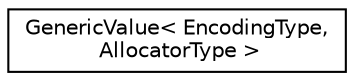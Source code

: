 digraph "Graphical Class Hierarchy"
{
 // LATEX_PDF_SIZE
  edge [fontname="Helvetica",fontsize="10",labelfontname="Helvetica",labelfontsize="10"];
  node [fontname="Helvetica",fontsize="10",shape=record];
  rankdir="LR";
  Node0 [label="GenericValue\< EncodingType,\l AllocatorType \>",height=0.2,width=0.4,color="black", fillcolor="white", style="filled",URL="$class_generic_value.html",tooltip=" "];
}
